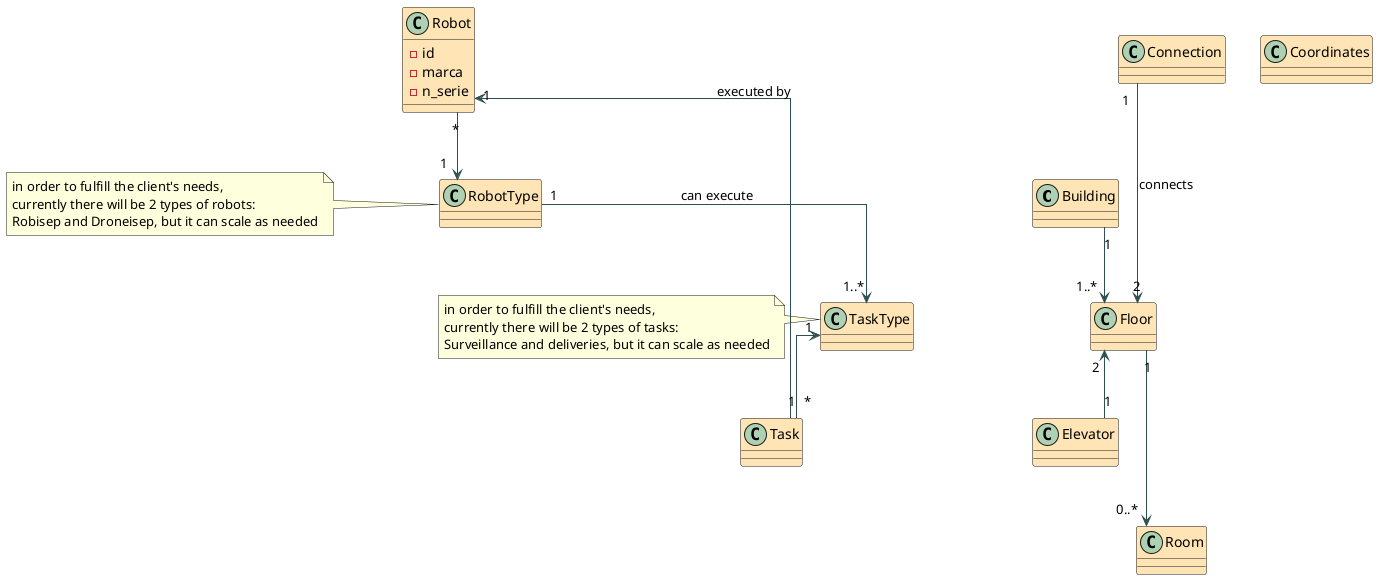 @startuml

skinparam linetype ortho
skinparam Shadowing False

skinparam class {
    BackgroundColor<<>> Moccasin
    BackgroundColor<<value object>> Azure
    BackgroundColor<<Event>> MediumAquaMarine
    BackgroundColor<<Service>> SkyBlue
    ArrowColor DarkSlateGrey
}

skinparam package {
    BackgroundColor PowderBlue
    packageLayout grid
    packageColumn 2
}

'LIGACOES DENTRO DO AGREGADO FICAM DENTRO DO PACKAGE
'LIGACOES ENTRE AGREGADOS FICAM NO FINAL DO FICHEIRO DEPOIS DOS PACKAGES

    class Building{
    }
    class Elevator{
    }

    class Floor{
    }
    class Connection{
    }
    class Room{
    }


    class Robot{
        - id
        - marca
        - n_serie
    }
    class RobotType{
    }
    note left: in order to fulfill the client's needs,\ncurrently there will be 2 types of robots:\nRobisep and Droneisep, but it can scale as needed
    class TaskType{
    }
    note left: in order to fulfill the client's needs,\ncurrently there will be 2 types of tasks:\nSurveillance and deliveries, but it can scale as needed

    'ROBOTS
    Robot "*" --> "1" RobotType

    RobotType "1" --> "1..*" TaskType: can execute
    Robot "1" <-- "1" Task: executed by
    TaskType "1" <-- "*" Task


    'Buildings
    Building "1" --> "1..*" Floor
    Floor "2" <-- "1" Elevator
    Connection "1" ---> "2" Floor : connects
    Floor "1" ---> "0..*" Room

    class Coordinates{

    }


@enduml

